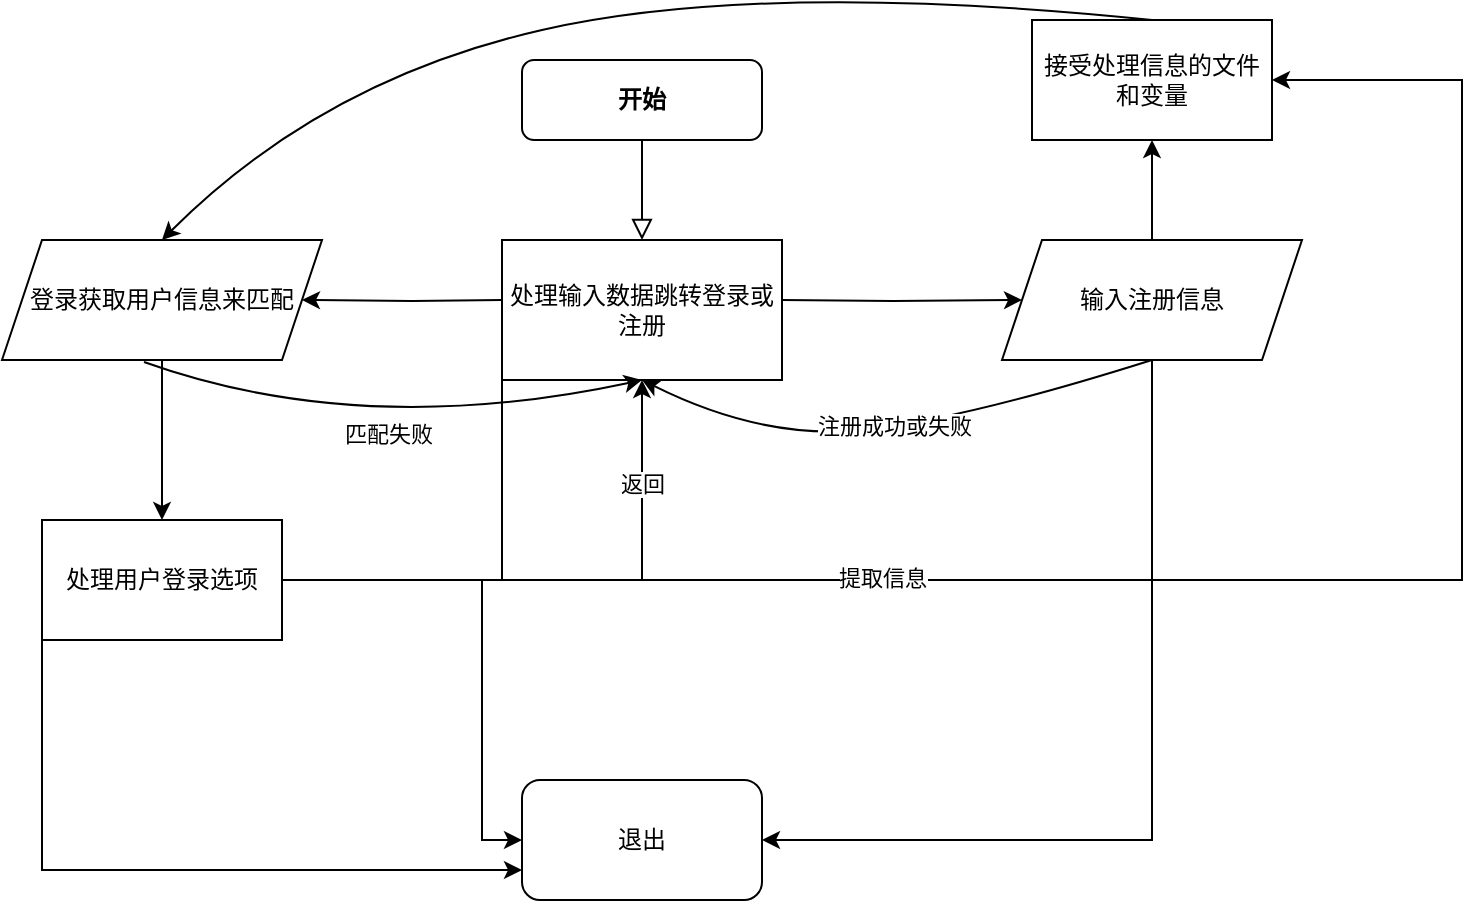 <mxfile version="22.1.16" type="github">
  <diagram id="C5RBs43oDa-KdzZeNtuy" name="Page-1">
    <mxGraphModel dx="1516" dy="831" grid="1" gridSize="10" guides="1" tooltips="1" connect="1" arrows="1" fold="1" page="1" pageScale="1" pageWidth="1600" pageHeight="900" math="0" shadow="0">
      <root>
        <mxCell id="WIyWlLk6GJQsqaUBKTNV-0" />
        <mxCell id="WIyWlLk6GJQsqaUBKTNV-1" parent="WIyWlLk6GJQsqaUBKTNV-0" />
        <mxCell id="WIyWlLk6GJQsqaUBKTNV-2" value="" style="rounded=0;html=1;jettySize=auto;orthogonalLoop=1;fontSize=11;endArrow=block;endFill=0;endSize=8;strokeWidth=1;shadow=0;labelBackgroundColor=none;edgeStyle=orthogonalEdgeStyle;entryX=0.5;entryY=0;entryDx=0;entryDy=0;" parent="WIyWlLk6GJQsqaUBKTNV-1" source="WIyWlLk6GJQsqaUBKTNV-3" edge="1">
          <mxGeometry relative="1" as="geometry">
            <mxPoint x="660" y="120" as="targetPoint" />
          </mxGeometry>
        </mxCell>
        <mxCell id="WIyWlLk6GJQsqaUBKTNV-3" value="开始" style="rounded=1;whiteSpace=wrap;html=1;fontSize=12;glass=0;strokeWidth=1;shadow=0;fontStyle=1" parent="WIyWlLk6GJQsqaUBKTNV-1" vertex="1">
          <mxGeometry x="600" y="30" width="120" height="40" as="geometry" />
        </mxCell>
        <mxCell id="OoD9IaqqbN23y8k7ahlz-3" value="" style="edgeStyle=orthogonalEdgeStyle;rounded=0;orthogonalLoop=1;jettySize=auto;html=1;" edge="1" parent="WIyWlLk6GJQsqaUBKTNV-1" target="OoD9IaqqbN23y8k7ahlz-2">
          <mxGeometry relative="1" as="geometry">
            <mxPoint x="730" y="150" as="sourcePoint" />
          </mxGeometry>
        </mxCell>
        <mxCell id="OoD9IaqqbN23y8k7ahlz-5" value="" style="edgeStyle=orthogonalEdgeStyle;rounded=0;orthogonalLoop=1;jettySize=auto;html=1;" edge="1" parent="WIyWlLk6GJQsqaUBKTNV-1" target="OoD9IaqqbN23y8k7ahlz-4">
          <mxGeometry relative="1" as="geometry">
            <mxPoint x="590" y="150" as="sourcePoint" />
          </mxGeometry>
        </mxCell>
        <mxCell id="OoD9IaqqbN23y8k7ahlz-8" value="" style="edgeStyle=orthogonalEdgeStyle;rounded=0;orthogonalLoop=1;jettySize=auto;html=1;" edge="1" parent="WIyWlLk6GJQsqaUBKTNV-1" source="OoD9IaqqbN23y8k7ahlz-2" target="OoD9IaqqbN23y8k7ahlz-7">
          <mxGeometry relative="1" as="geometry" />
        </mxCell>
        <mxCell id="OoD9IaqqbN23y8k7ahlz-39" style="edgeStyle=orthogonalEdgeStyle;rounded=0;orthogonalLoop=1;jettySize=auto;html=1;exitX=0.5;exitY=1;exitDx=0;exitDy=0;entryX=1;entryY=0.5;entryDx=0;entryDy=0;" edge="1" parent="WIyWlLk6GJQsqaUBKTNV-1" source="OoD9IaqqbN23y8k7ahlz-2" target="OoD9IaqqbN23y8k7ahlz-29">
          <mxGeometry relative="1" as="geometry" />
        </mxCell>
        <mxCell id="OoD9IaqqbN23y8k7ahlz-2" value="输入注册信息" style="shape=parallelogram;perimeter=parallelogramPerimeter;whiteSpace=wrap;html=1;fixedSize=1;" vertex="1" parent="WIyWlLk6GJQsqaUBKTNV-1">
          <mxGeometry x="840" y="120" width="150" height="60" as="geometry" />
        </mxCell>
        <mxCell id="OoD9IaqqbN23y8k7ahlz-20" value="" style="edgeStyle=orthogonalEdgeStyle;rounded=0;orthogonalLoop=1;jettySize=auto;html=1;" edge="1" parent="WIyWlLk6GJQsqaUBKTNV-1" source="OoD9IaqqbN23y8k7ahlz-4" target="OoD9IaqqbN23y8k7ahlz-19">
          <mxGeometry relative="1" as="geometry" />
        </mxCell>
        <mxCell id="OoD9IaqqbN23y8k7ahlz-4" value="登录获取用户信息来匹配" style="shape=parallelogram;perimeter=parallelogramPerimeter;whiteSpace=wrap;html=1;fixedSize=1;" vertex="1" parent="WIyWlLk6GJQsqaUBKTNV-1">
          <mxGeometry x="340" y="120" width="160" height="60" as="geometry" />
        </mxCell>
        <mxCell id="OoD9IaqqbN23y8k7ahlz-36" style="edgeStyle=orthogonalEdgeStyle;rounded=0;orthogonalLoop=1;jettySize=auto;html=1;exitX=1;exitY=0;exitDx=0;exitDy=0;entryX=0;entryY=0.5;entryDx=0;entryDy=0;" edge="1" parent="WIyWlLk6GJQsqaUBKTNV-1" source="OoD9IaqqbN23y8k7ahlz-6" target="OoD9IaqqbN23y8k7ahlz-29">
          <mxGeometry relative="1" as="geometry" />
        </mxCell>
        <mxCell id="OoD9IaqqbN23y8k7ahlz-6" value="处理输入数据跳转登录或注册" style="rounded=0;whiteSpace=wrap;html=1;direction=west;" vertex="1" parent="WIyWlLk6GJQsqaUBKTNV-1">
          <mxGeometry x="590" y="120" width="140" height="70" as="geometry" />
        </mxCell>
        <mxCell id="OoD9IaqqbN23y8k7ahlz-7" value="接受处理信息的文件和变量" style="whiteSpace=wrap;html=1;" vertex="1" parent="WIyWlLk6GJQsqaUBKTNV-1">
          <mxGeometry x="855" y="10" width="120" height="60" as="geometry" />
        </mxCell>
        <mxCell id="OoD9IaqqbN23y8k7ahlz-13" value="注册成功或失败" style="curved=1;endArrow=classic;html=1;rounded=0;exitX=0.5;exitY=1;exitDx=0;exitDy=0;" edge="1" parent="WIyWlLk6GJQsqaUBKTNV-1" source="OoD9IaqqbN23y8k7ahlz-2">
          <mxGeometry width="50" height="50" relative="1" as="geometry">
            <mxPoint x="905" y="170" as="sourcePoint" />
            <mxPoint x="660" y="190" as="targetPoint" />
            <Array as="points">
              <mxPoint x="820" y="210" />
              <mxPoint x="720" y="220" />
            </Array>
          </mxGeometry>
        </mxCell>
        <mxCell id="OoD9IaqqbN23y8k7ahlz-15" value="" style="curved=1;endArrow=classic;html=1;rounded=0;exitX=0.5;exitY=0;exitDx=0;exitDy=0;entryX=0.5;entryY=0;entryDx=0;entryDy=0;" edge="1" parent="WIyWlLk6GJQsqaUBKTNV-1" source="OoD9IaqqbN23y8k7ahlz-7" target="OoD9IaqqbN23y8k7ahlz-4">
          <mxGeometry width="50" height="50" relative="1" as="geometry">
            <mxPoint x="670" y="-10" as="sourcePoint" />
            <mxPoint x="720" y="-60" as="targetPoint" />
            <Array as="points">
              <mxPoint x="720" y="-10" />
              <mxPoint x="500" y="40" />
            </Array>
          </mxGeometry>
        </mxCell>
        <mxCell id="OoD9IaqqbN23y8k7ahlz-18" value="匹配失败" style="curved=1;endArrow=classic;html=1;rounded=0;entryX=0.5;entryY=0;entryDx=0;entryDy=0;" edge="1" parent="WIyWlLk6GJQsqaUBKTNV-1" target="OoD9IaqqbN23y8k7ahlz-6">
          <mxGeometry width="50" height="50" relative="1" as="geometry">
            <mxPoint x="411" y="181" as="sourcePoint" />
            <mxPoint x="540" y="260" as="targetPoint" />
            <Array as="points">
              <mxPoint x="520" y="220" />
            </Array>
          </mxGeometry>
        </mxCell>
        <mxCell id="OoD9IaqqbN23y8k7ahlz-21" style="edgeStyle=orthogonalEdgeStyle;rounded=0;orthogonalLoop=1;jettySize=auto;html=1;entryX=1;entryY=0.5;entryDx=0;entryDy=0;" edge="1" parent="WIyWlLk6GJQsqaUBKTNV-1" source="OoD9IaqqbN23y8k7ahlz-19" target="OoD9IaqqbN23y8k7ahlz-7">
          <mxGeometry relative="1" as="geometry">
            <mxPoint x="1110" y="50" as="targetPoint" />
            <Array as="points">
              <mxPoint x="1070" y="290" />
              <mxPoint x="1070" y="40" />
            </Array>
          </mxGeometry>
        </mxCell>
        <mxCell id="OoD9IaqqbN23y8k7ahlz-22" value="提取信息" style="edgeLabel;html=1;align=center;verticalAlign=middle;resizable=0;points=[];" vertex="1" connectable="0" parent="OoD9IaqqbN23y8k7ahlz-21">
          <mxGeometry x="-0.358" y="1" relative="1" as="geometry">
            <mxPoint as="offset" />
          </mxGeometry>
        </mxCell>
        <mxCell id="OoD9IaqqbN23y8k7ahlz-23" style="edgeStyle=orthogonalEdgeStyle;rounded=0;orthogonalLoop=1;jettySize=auto;html=1;entryX=0.5;entryY=0;entryDx=0;entryDy=0;" edge="1" parent="WIyWlLk6GJQsqaUBKTNV-1" source="OoD9IaqqbN23y8k7ahlz-19" target="OoD9IaqqbN23y8k7ahlz-6">
          <mxGeometry relative="1" as="geometry">
            <mxPoint x="660" y="200" as="targetPoint" />
          </mxGeometry>
        </mxCell>
        <mxCell id="OoD9IaqqbN23y8k7ahlz-25" value="返回" style="edgeLabel;html=1;align=center;verticalAlign=middle;resizable=0;points=[];" vertex="1" connectable="0" parent="OoD9IaqqbN23y8k7ahlz-23">
          <mxGeometry x="0.628" relative="1" as="geometry">
            <mxPoint as="offset" />
          </mxGeometry>
        </mxCell>
        <mxCell id="OoD9IaqqbN23y8k7ahlz-38" style="edgeStyle=orthogonalEdgeStyle;rounded=0;orthogonalLoop=1;jettySize=auto;html=1;exitX=0;exitY=1;exitDx=0;exitDy=0;entryX=0;entryY=0.75;entryDx=0;entryDy=0;" edge="1" parent="WIyWlLk6GJQsqaUBKTNV-1" source="OoD9IaqqbN23y8k7ahlz-19" target="OoD9IaqqbN23y8k7ahlz-29">
          <mxGeometry relative="1" as="geometry" />
        </mxCell>
        <mxCell id="OoD9IaqqbN23y8k7ahlz-19" value="处理用户登录选项" style="whiteSpace=wrap;html=1;" vertex="1" parent="WIyWlLk6GJQsqaUBKTNV-1">
          <mxGeometry x="360" y="260" width="120" height="60" as="geometry" />
        </mxCell>
        <mxCell id="OoD9IaqqbN23y8k7ahlz-29" value="退出" style="rounded=1;whiteSpace=wrap;html=1;" vertex="1" parent="WIyWlLk6GJQsqaUBKTNV-1">
          <mxGeometry x="600" y="390" width="120" height="60" as="geometry" />
        </mxCell>
      </root>
    </mxGraphModel>
  </diagram>
</mxfile>
